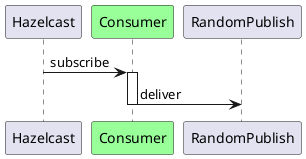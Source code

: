@startuml consumer-hazelcast-quarkus
participant Hazelcast
participant Consumer as Consumer #99FF99
Hazelcast -> Consumer: subscribe
activate Consumer
Consumer -> RandomPublish: deliver
deactivate Consumer
@enduml